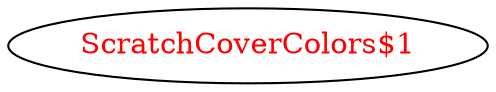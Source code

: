 digraph dependencyGraph {
 concentrate=true;
 ranksep="2.0";
 rankdir="LR"; 
 splines="ortho";
"ScratchCoverColors$1" [fontcolor="red"];
}
